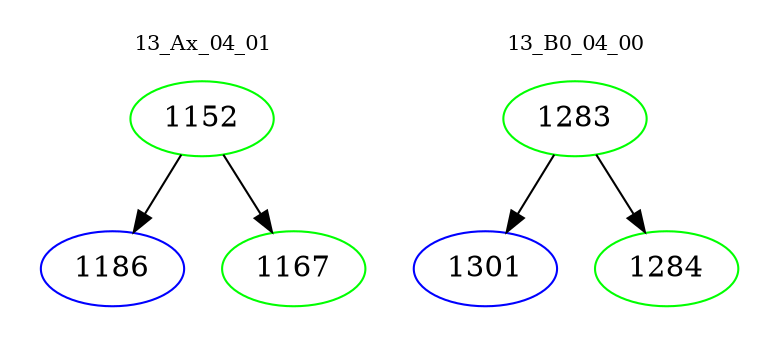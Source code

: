 digraph{
subgraph cluster_0 {
color = white
label = "13_Ax_04_01";
fontsize=10;
T0_1152 [label="1152", color="green"]
T0_1152 -> T0_1186 [color="black"]
T0_1186 [label="1186", color="blue"]
T0_1152 -> T0_1167 [color="black"]
T0_1167 [label="1167", color="green"]
}
subgraph cluster_1 {
color = white
label = "13_B0_04_00";
fontsize=10;
T1_1283 [label="1283", color="green"]
T1_1283 -> T1_1301 [color="black"]
T1_1301 [label="1301", color="blue"]
T1_1283 -> T1_1284 [color="black"]
T1_1284 [label="1284", color="green"]
}
}
